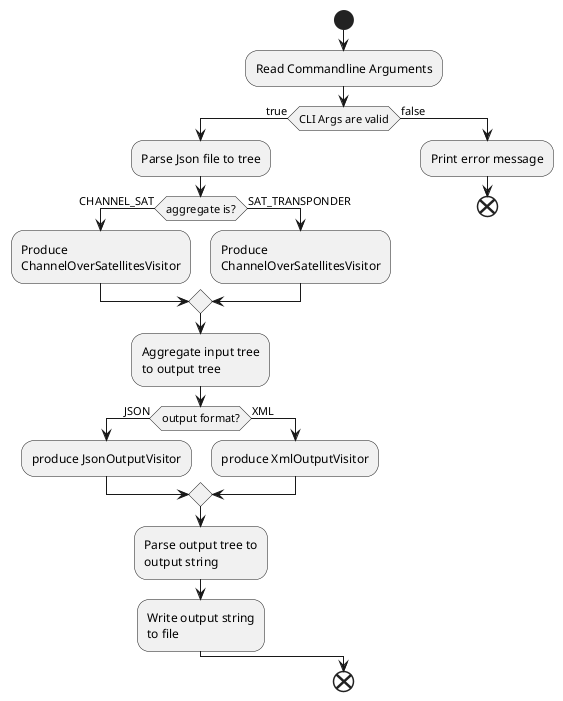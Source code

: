 
@startuml

start

:Read Commandline Arguments;

if (CLI Args are valid) then (true)
  :Parse Json file to tree;
  if (aggregate is?) then (CHANNEL_SAT)
      :Produce
      ChannelOverSatellitesVisitor;
  else (SAT_TRANSPONDER)
      :Produce
      ChannelOverSatellitesVisitor;
  endif
  :Aggregate input tree
  to output tree;
  if (output format?) is (JSON) then
    :produce JsonOutputVisitor;
  else (XML)
    :produce XmlOutputVisitor;
  endif
  :Parse output tree to
  output string;
  :Write output string
  to file;
else (false)
    :Print error message;
    end
endif
end

@enduml